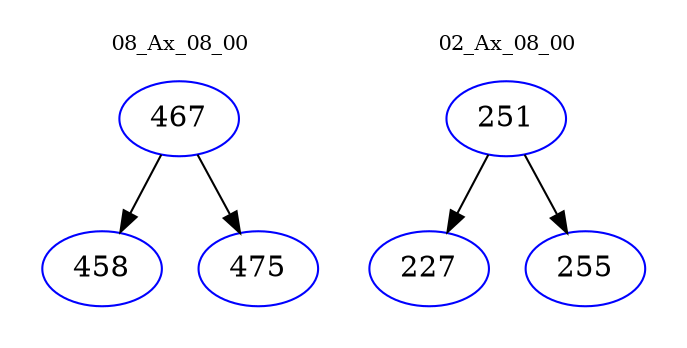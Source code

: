 digraph{
subgraph cluster_0 {
color = white
label = "08_Ax_08_00";
fontsize=10;
T0_467 [label="467", color="blue"]
T0_467 -> T0_458 [color="black"]
T0_458 [label="458", color="blue"]
T0_467 -> T0_475 [color="black"]
T0_475 [label="475", color="blue"]
}
subgraph cluster_1 {
color = white
label = "02_Ax_08_00";
fontsize=10;
T1_251 [label="251", color="blue"]
T1_251 -> T1_227 [color="black"]
T1_227 [label="227", color="blue"]
T1_251 -> T1_255 [color="black"]
T1_255 [label="255", color="blue"]
}
}
